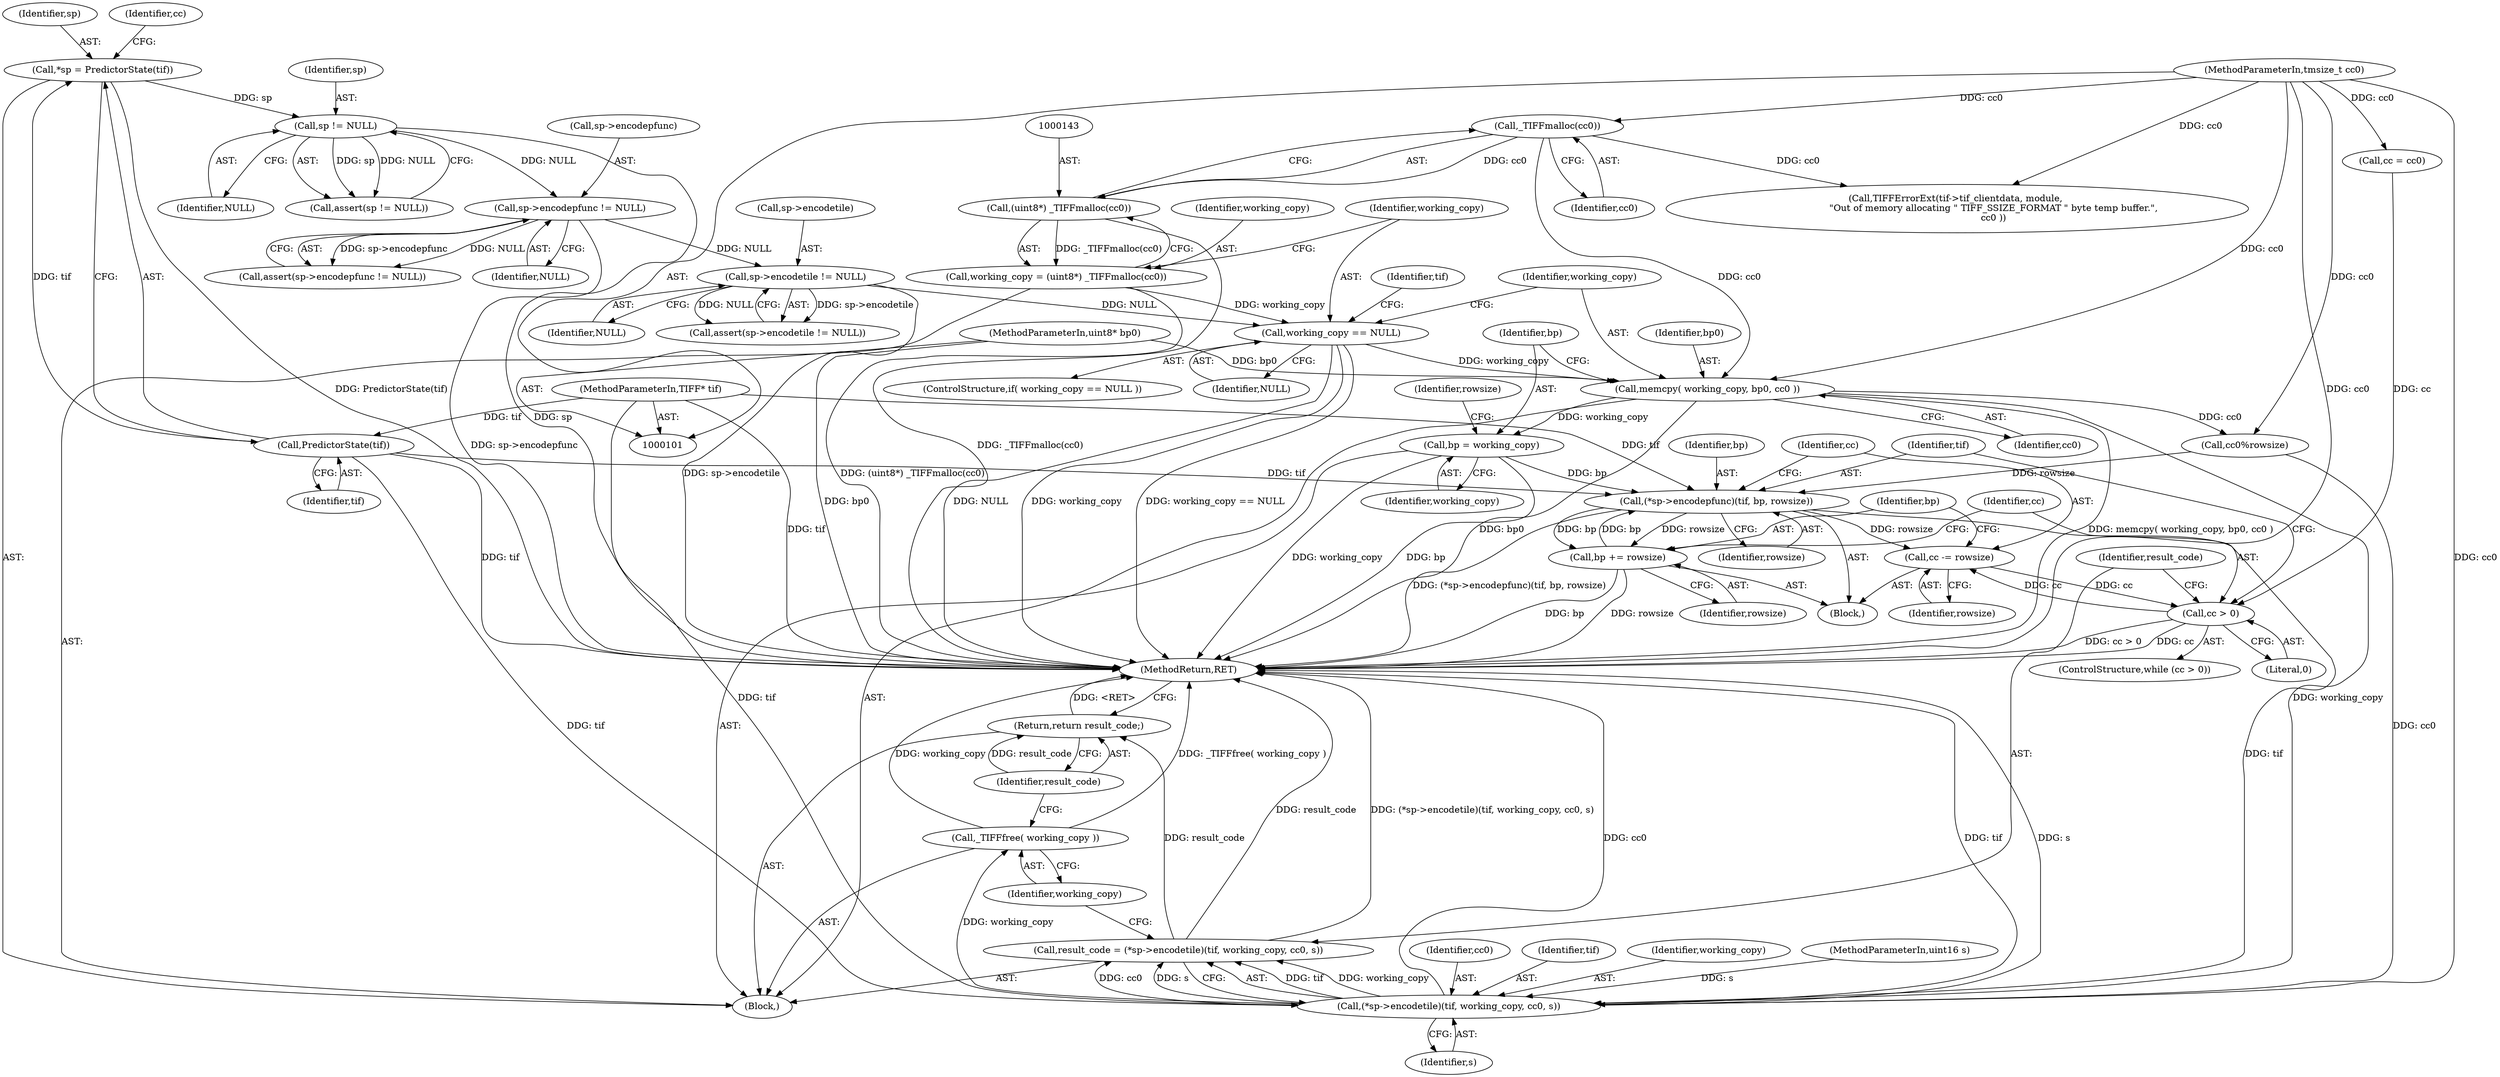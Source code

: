 digraph "0_libtiff_3ca657a8793dd011bf869695d72ad31c779c3cc1_2@API" {
"1000164" [label="(Call,bp = working_copy)"];
"1000160" [label="(Call,memcpy( working_copy, bp0, cc0 ))"];
"1000147" [label="(Call,working_copy == NULL)"];
"1000140" [label="(Call,working_copy = (uint8*) _TIFFmalloc(cc0))"];
"1000142" [label="(Call,(uint8*) _TIFFmalloc(cc0))"];
"1000144" [label="(Call,_TIFFmalloc(cc0))"];
"1000104" [label="(MethodParameterIn,tmsize_t cc0)"];
"1000135" [label="(Call,sp->encodetile != NULL)"];
"1000129" [label="(Call,sp->encodepfunc != NULL)"];
"1000125" [label="(Call,sp != NULL)"];
"1000112" [label="(Call,*sp = PredictorState(tif))"];
"1000114" [label="(Call,PredictorState(tif))"];
"1000102" [label="(MethodParameterIn,TIFF* tif)"];
"1000103" [label="(MethodParameterIn,uint8* bp0)"];
"1000197" [label="(Call,(*sp->encodepfunc)(tif, bp, rowsize))"];
"1000201" [label="(Call,cc -= rowsize)"];
"1000193" [label="(Call,cc > 0)"];
"1000204" [label="(Call,bp += rowsize)"];
"1000209" [label="(Call,(*sp->encodetile)(tif, working_copy, cc0, s))"];
"1000207" [label="(Call,result_code = (*sp->encodetile)(tif, working_copy, cc0, s))"];
"1000216" [label="(Return,return result_code;)"];
"1000214" [label="(Call,_TIFFfree( working_copy ))"];
"1000114" [label="(Call,PredictorState(tif))"];
"1000201" [label="(Call,cc -= rowsize)"];
"1000134" [label="(Call,assert(sp->encodetile != NULL))"];
"1000166" [label="(Identifier,working_copy)"];
"1000160" [label="(Call,memcpy( working_copy, bp0, cc0 ))"];
"1000148" [label="(Identifier,working_copy)"];
"1000136" [label="(Call,sp->encodetile)"];
"1000146" [label="(ControlStructure,if( working_copy == NULL ))"];
"1000151" [label="(Call,TIFFErrorExt(tif->tif_clientdata, module, \n                         \"Out of memory allocating \" TIFF_SSIZE_FORMAT \" byte temp buffer.\",\n                         cc0 ))"];
"1000213" [label="(Identifier,s)"];
"1000214" [label="(Call,_TIFFfree( working_copy ))"];
"1000217" [label="(Identifier,result_code)"];
"1000113" [label="(Identifier,sp)"];
"1000125" [label="(Call,sp != NULL)"];
"1000216" [label="(Return,return result_code;)"];
"1000104" [label="(MethodParameterIn,tmsize_t cc0)"];
"1000133" [label="(Identifier,NULL)"];
"1000145" [label="(Identifier,cc0)"];
"1000165" [label="(Identifier,bp)"];
"1000193" [label="(Call,cc > 0)"];
"1000206" [label="(Identifier,rowsize)"];
"1000178" [label="(Call,cc0%rowsize)"];
"1000204" [label="(Call,bp += rowsize)"];
"1000161" [label="(Identifier,working_copy)"];
"1000215" [label="(Identifier,working_copy)"];
"1000199" [label="(Identifier,bp)"];
"1000144" [label="(Call,_TIFFmalloc(cc0))"];
"1000127" [label="(Identifier,NULL)"];
"1000115" [label="(Identifier,tif)"];
"1000196" [label="(Block,)"];
"1000212" [label="(Identifier,cc0)"];
"1000142" [label="(Call,(uint8*) _TIFFmalloc(cc0))"];
"1000209" [label="(Call,(*sp->encodetile)(tif, working_copy, cc0, s))"];
"1000124" [label="(Call,assert(sp != NULL))"];
"1000200" [label="(Identifier,rowsize)"];
"1000198" [label="(Identifier,tif)"];
"1000164" [label="(Call,bp = working_copy)"];
"1000195" [label="(Literal,0)"];
"1000163" [label="(Identifier,cc0)"];
"1000103" [label="(MethodParameterIn,uint8* bp0)"];
"1000112" [label="(Call,*sp = PredictorState(tif))"];
"1000207" [label="(Call,result_code = (*sp->encodetile)(tif, working_copy, cc0, s))"];
"1000147" [label="(Call,working_copy == NULL)"];
"1000203" [label="(Identifier,rowsize)"];
"1000194" [label="(Identifier,cc)"];
"1000208" [label="(Identifier,result_code)"];
"1000118" [label="(Call,cc = cc0)"];
"1000192" [label="(ControlStructure,while (cc > 0))"];
"1000205" [label="(Identifier,bp)"];
"1000140" [label="(Call,working_copy = (uint8*) _TIFFmalloc(cc0))"];
"1000141" [label="(Identifier,working_copy)"];
"1000197" [label="(Call,(*sp->encodepfunc)(tif, bp, rowsize))"];
"1000135" [label="(Call,sp->encodetile != NULL)"];
"1000139" [label="(Identifier,NULL)"];
"1000153" [label="(Identifier,tif)"];
"1000202" [label="(Identifier,cc)"];
"1000168" [label="(Identifier,rowsize)"];
"1000218" [label="(MethodReturn,RET)"];
"1000129" [label="(Call,sp->encodepfunc != NULL)"];
"1000119" [label="(Identifier,cc)"];
"1000162" [label="(Identifier,bp0)"];
"1000149" [label="(Identifier,NULL)"];
"1000126" [label="(Identifier,sp)"];
"1000210" [label="(Identifier,tif)"];
"1000211" [label="(Identifier,working_copy)"];
"1000105" [label="(MethodParameterIn,uint16 s)"];
"1000130" [label="(Call,sp->encodepfunc)"];
"1000128" [label="(Call,assert(sp->encodepfunc != NULL))"];
"1000106" [label="(Block,)"];
"1000102" [label="(MethodParameterIn,TIFF* tif)"];
"1000164" -> "1000106"  [label="AST: "];
"1000164" -> "1000166"  [label="CFG: "];
"1000165" -> "1000164"  [label="AST: "];
"1000166" -> "1000164"  [label="AST: "];
"1000168" -> "1000164"  [label="CFG: "];
"1000164" -> "1000218"  [label="DDG: working_copy"];
"1000164" -> "1000218"  [label="DDG: bp"];
"1000160" -> "1000164"  [label="DDG: working_copy"];
"1000164" -> "1000197"  [label="DDG: bp"];
"1000160" -> "1000106"  [label="AST: "];
"1000160" -> "1000163"  [label="CFG: "];
"1000161" -> "1000160"  [label="AST: "];
"1000162" -> "1000160"  [label="AST: "];
"1000163" -> "1000160"  [label="AST: "];
"1000165" -> "1000160"  [label="CFG: "];
"1000160" -> "1000218"  [label="DDG: bp0"];
"1000160" -> "1000218"  [label="DDG: memcpy( working_copy, bp0, cc0 )"];
"1000147" -> "1000160"  [label="DDG: working_copy"];
"1000103" -> "1000160"  [label="DDG: bp0"];
"1000144" -> "1000160"  [label="DDG: cc0"];
"1000104" -> "1000160"  [label="DDG: cc0"];
"1000160" -> "1000178"  [label="DDG: cc0"];
"1000160" -> "1000209"  [label="DDG: working_copy"];
"1000147" -> "1000146"  [label="AST: "];
"1000147" -> "1000149"  [label="CFG: "];
"1000148" -> "1000147"  [label="AST: "];
"1000149" -> "1000147"  [label="AST: "];
"1000153" -> "1000147"  [label="CFG: "];
"1000161" -> "1000147"  [label="CFG: "];
"1000147" -> "1000218"  [label="DDG: NULL"];
"1000147" -> "1000218"  [label="DDG: working_copy"];
"1000147" -> "1000218"  [label="DDG: working_copy == NULL"];
"1000140" -> "1000147"  [label="DDG: working_copy"];
"1000135" -> "1000147"  [label="DDG: NULL"];
"1000140" -> "1000106"  [label="AST: "];
"1000140" -> "1000142"  [label="CFG: "];
"1000141" -> "1000140"  [label="AST: "];
"1000142" -> "1000140"  [label="AST: "];
"1000148" -> "1000140"  [label="CFG: "];
"1000140" -> "1000218"  [label="DDG: (uint8*) _TIFFmalloc(cc0)"];
"1000142" -> "1000140"  [label="DDG: _TIFFmalloc(cc0)"];
"1000142" -> "1000144"  [label="CFG: "];
"1000143" -> "1000142"  [label="AST: "];
"1000144" -> "1000142"  [label="AST: "];
"1000142" -> "1000218"  [label="DDG: _TIFFmalloc(cc0)"];
"1000144" -> "1000142"  [label="DDG: cc0"];
"1000144" -> "1000145"  [label="CFG: "];
"1000145" -> "1000144"  [label="AST: "];
"1000104" -> "1000144"  [label="DDG: cc0"];
"1000144" -> "1000151"  [label="DDG: cc0"];
"1000104" -> "1000101"  [label="AST: "];
"1000104" -> "1000218"  [label="DDG: cc0"];
"1000104" -> "1000118"  [label="DDG: cc0"];
"1000104" -> "1000151"  [label="DDG: cc0"];
"1000104" -> "1000178"  [label="DDG: cc0"];
"1000104" -> "1000209"  [label="DDG: cc0"];
"1000135" -> "1000134"  [label="AST: "];
"1000135" -> "1000139"  [label="CFG: "];
"1000136" -> "1000135"  [label="AST: "];
"1000139" -> "1000135"  [label="AST: "];
"1000134" -> "1000135"  [label="CFG: "];
"1000135" -> "1000218"  [label="DDG: sp->encodetile"];
"1000135" -> "1000134"  [label="DDG: sp->encodetile"];
"1000135" -> "1000134"  [label="DDG: NULL"];
"1000129" -> "1000135"  [label="DDG: NULL"];
"1000129" -> "1000128"  [label="AST: "];
"1000129" -> "1000133"  [label="CFG: "];
"1000130" -> "1000129"  [label="AST: "];
"1000133" -> "1000129"  [label="AST: "];
"1000128" -> "1000129"  [label="CFG: "];
"1000129" -> "1000218"  [label="DDG: sp->encodepfunc"];
"1000129" -> "1000128"  [label="DDG: sp->encodepfunc"];
"1000129" -> "1000128"  [label="DDG: NULL"];
"1000125" -> "1000129"  [label="DDG: NULL"];
"1000125" -> "1000124"  [label="AST: "];
"1000125" -> "1000127"  [label="CFG: "];
"1000126" -> "1000125"  [label="AST: "];
"1000127" -> "1000125"  [label="AST: "];
"1000124" -> "1000125"  [label="CFG: "];
"1000125" -> "1000218"  [label="DDG: sp"];
"1000125" -> "1000124"  [label="DDG: sp"];
"1000125" -> "1000124"  [label="DDG: NULL"];
"1000112" -> "1000125"  [label="DDG: sp"];
"1000112" -> "1000106"  [label="AST: "];
"1000112" -> "1000114"  [label="CFG: "];
"1000113" -> "1000112"  [label="AST: "];
"1000114" -> "1000112"  [label="AST: "];
"1000119" -> "1000112"  [label="CFG: "];
"1000112" -> "1000218"  [label="DDG: PredictorState(tif)"];
"1000114" -> "1000112"  [label="DDG: tif"];
"1000114" -> "1000115"  [label="CFG: "];
"1000115" -> "1000114"  [label="AST: "];
"1000114" -> "1000218"  [label="DDG: tif"];
"1000102" -> "1000114"  [label="DDG: tif"];
"1000114" -> "1000197"  [label="DDG: tif"];
"1000114" -> "1000209"  [label="DDG: tif"];
"1000102" -> "1000101"  [label="AST: "];
"1000102" -> "1000218"  [label="DDG: tif"];
"1000102" -> "1000197"  [label="DDG: tif"];
"1000102" -> "1000209"  [label="DDG: tif"];
"1000103" -> "1000101"  [label="AST: "];
"1000103" -> "1000218"  [label="DDG: bp0"];
"1000197" -> "1000196"  [label="AST: "];
"1000197" -> "1000200"  [label="CFG: "];
"1000198" -> "1000197"  [label="AST: "];
"1000199" -> "1000197"  [label="AST: "];
"1000200" -> "1000197"  [label="AST: "];
"1000202" -> "1000197"  [label="CFG: "];
"1000197" -> "1000218"  [label="DDG: (*sp->encodepfunc)(tif, bp, rowsize)"];
"1000204" -> "1000197"  [label="DDG: bp"];
"1000178" -> "1000197"  [label="DDG: rowsize"];
"1000197" -> "1000201"  [label="DDG: rowsize"];
"1000197" -> "1000204"  [label="DDG: rowsize"];
"1000197" -> "1000204"  [label="DDG: bp"];
"1000197" -> "1000209"  [label="DDG: tif"];
"1000201" -> "1000196"  [label="AST: "];
"1000201" -> "1000203"  [label="CFG: "];
"1000202" -> "1000201"  [label="AST: "];
"1000203" -> "1000201"  [label="AST: "];
"1000205" -> "1000201"  [label="CFG: "];
"1000201" -> "1000193"  [label="DDG: cc"];
"1000193" -> "1000201"  [label="DDG: cc"];
"1000193" -> "1000192"  [label="AST: "];
"1000193" -> "1000195"  [label="CFG: "];
"1000194" -> "1000193"  [label="AST: "];
"1000195" -> "1000193"  [label="AST: "];
"1000198" -> "1000193"  [label="CFG: "];
"1000208" -> "1000193"  [label="CFG: "];
"1000193" -> "1000218"  [label="DDG: cc"];
"1000193" -> "1000218"  [label="DDG: cc > 0"];
"1000118" -> "1000193"  [label="DDG: cc"];
"1000204" -> "1000196"  [label="AST: "];
"1000204" -> "1000206"  [label="CFG: "];
"1000205" -> "1000204"  [label="AST: "];
"1000206" -> "1000204"  [label="AST: "];
"1000194" -> "1000204"  [label="CFG: "];
"1000204" -> "1000218"  [label="DDG: rowsize"];
"1000204" -> "1000218"  [label="DDG: bp"];
"1000209" -> "1000207"  [label="AST: "];
"1000209" -> "1000213"  [label="CFG: "];
"1000210" -> "1000209"  [label="AST: "];
"1000211" -> "1000209"  [label="AST: "];
"1000212" -> "1000209"  [label="AST: "];
"1000213" -> "1000209"  [label="AST: "];
"1000207" -> "1000209"  [label="CFG: "];
"1000209" -> "1000218"  [label="DDG: cc0"];
"1000209" -> "1000218"  [label="DDG: tif"];
"1000209" -> "1000218"  [label="DDG: s"];
"1000209" -> "1000207"  [label="DDG: tif"];
"1000209" -> "1000207"  [label="DDG: working_copy"];
"1000209" -> "1000207"  [label="DDG: cc0"];
"1000209" -> "1000207"  [label="DDG: s"];
"1000178" -> "1000209"  [label="DDG: cc0"];
"1000105" -> "1000209"  [label="DDG: s"];
"1000209" -> "1000214"  [label="DDG: working_copy"];
"1000207" -> "1000106"  [label="AST: "];
"1000208" -> "1000207"  [label="AST: "];
"1000215" -> "1000207"  [label="CFG: "];
"1000207" -> "1000218"  [label="DDG: (*sp->encodetile)(tif, working_copy, cc0, s)"];
"1000207" -> "1000218"  [label="DDG: result_code"];
"1000207" -> "1000216"  [label="DDG: result_code"];
"1000216" -> "1000106"  [label="AST: "];
"1000216" -> "1000217"  [label="CFG: "];
"1000217" -> "1000216"  [label="AST: "];
"1000218" -> "1000216"  [label="CFG: "];
"1000216" -> "1000218"  [label="DDG: <RET>"];
"1000217" -> "1000216"  [label="DDG: result_code"];
"1000214" -> "1000106"  [label="AST: "];
"1000214" -> "1000215"  [label="CFG: "];
"1000215" -> "1000214"  [label="AST: "];
"1000217" -> "1000214"  [label="CFG: "];
"1000214" -> "1000218"  [label="DDG: _TIFFfree( working_copy )"];
"1000214" -> "1000218"  [label="DDG: working_copy"];
}
